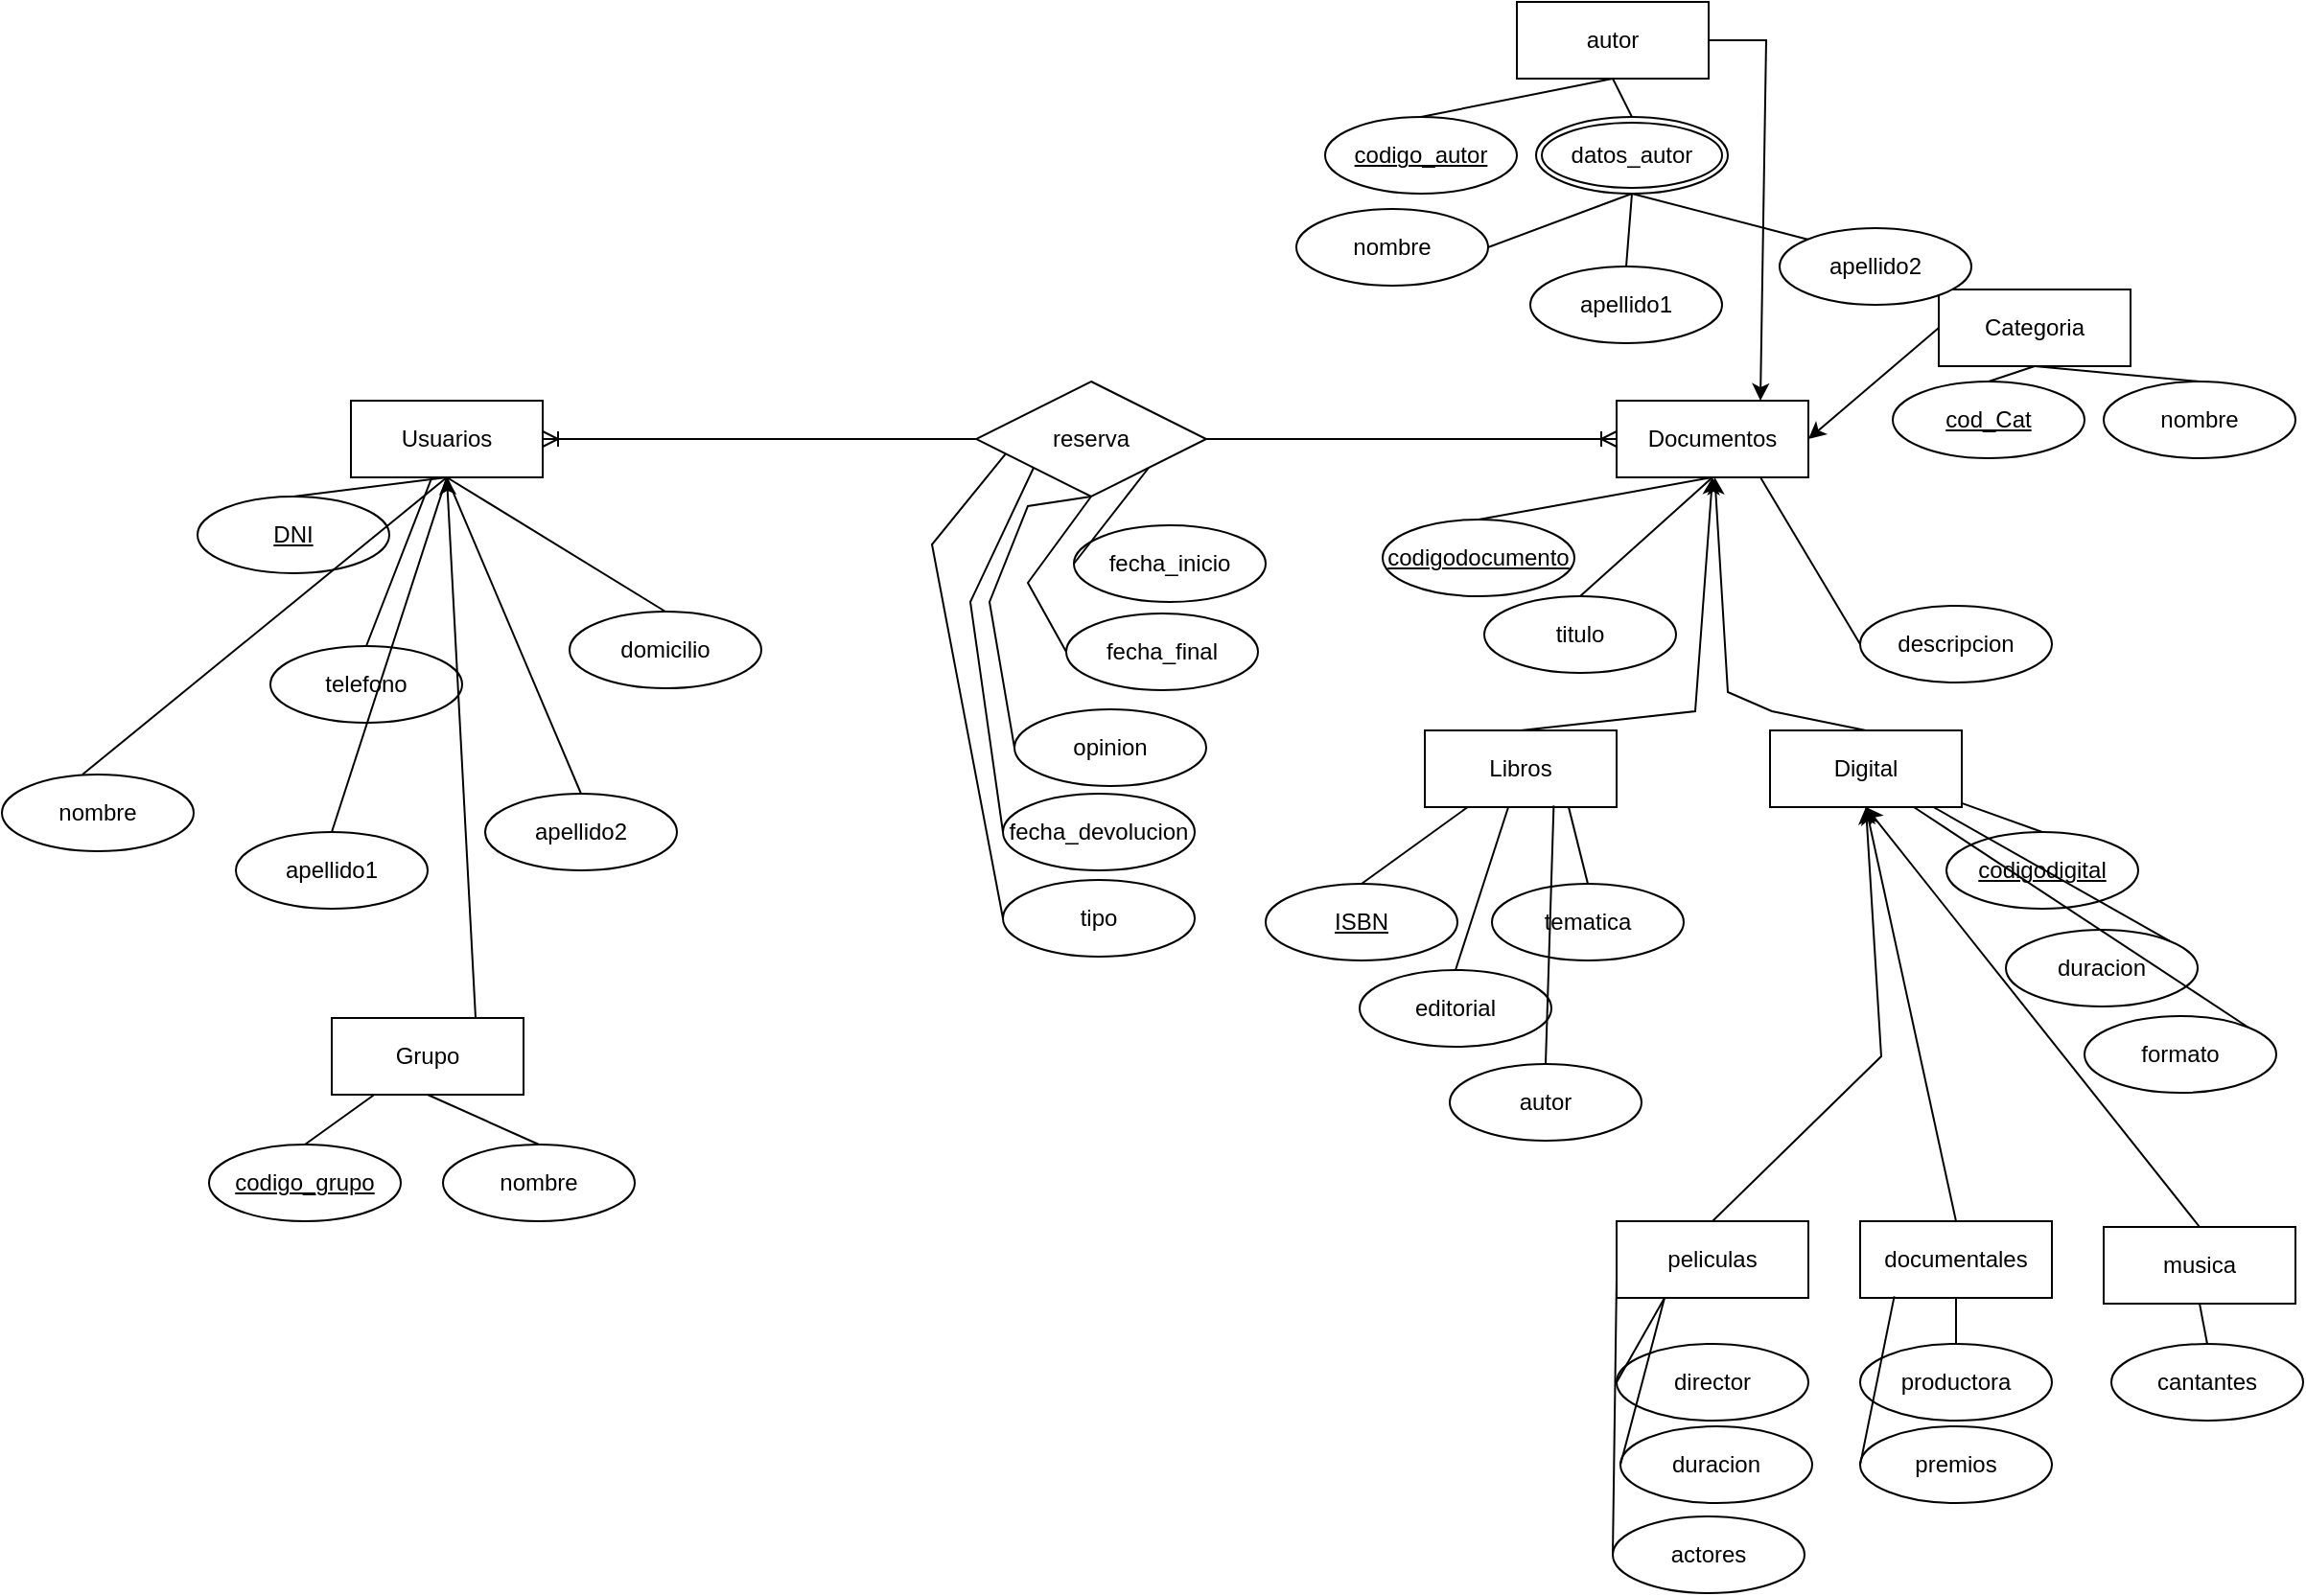 <mxfile version="20.5.3" type="github">
  <diagram id="R2lEEEUBdFMjLlhIrx00" name="Page-1">
    <mxGraphModel dx="1368" dy="545" grid="1" gridSize="10" guides="1" tooltips="1" connect="1" arrows="1" fold="1" page="1" pageScale="1" pageWidth="850" pageHeight="1100" math="0" shadow="0" extFonts="Permanent Marker^https://fonts.googleapis.com/css?family=Permanent+Marker">
      <root>
        <mxCell id="0" />
        <mxCell id="1" parent="0" />
        <mxCell id="maS0jKPrXII0S9KqRdAt-1" value="Usuarios" style="whiteSpace=wrap;html=1;align=center;" vertex="1" parent="1">
          <mxGeometry x="152" y="208" width="100" height="40" as="geometry" />
        </mxCell>
        <mxCell id="maS0jKPrXII0S9KqRdAt-2" value="Documentos" style="whiteSpace=wrap;html=1;align=center;" vertex="1" parent="1">
          <mxGeometry x="812" y="208" width="100" height="40" as="geometry" />
        </mxCell>
        <mxCell id="maS0jKPrXII0S9KqRdAt-3" value="reserva" style="shape=rhombus;perimeter=rhombusPerimeter;whiteSpace=wrap;html=1;align=center;" vertex="1" parent="1">
          <mxGeometry x="478" y="198" width="120" height="60" as="geometry" />
        </mxCell>
        <mxCell id="maS0jKPrXII0S9KqRdAt-5" value="" style="edgeStyle=entityRelationEdgeStyle;fontSize=12;html=1;endArrow=ERoneToMany;rounded=0;exitX=1;exitY=0.5;exitDx=0;exitDy=0;" edge="1" parent="1" source="maS0jKPrXII0S9KqRdAt-3" target="maS0jKPrXII0S9KqRdAt-2">
          <mxGeometry width="100" height="100" relative="1" as="geometry">
            <mxPoint x="691" y="228" as="sourcePoint" />
            <mxPoint x="641" y="198" as="targetPoint" />
          </mxGeometry>
        </mxCell>
        <mxCell id="maS0jKPrXII0S9KqRdAt-6" value="" style="edgeStyle=entityRelationEdgeStyle;fontSize=12;html=1;endArrow=ERoneToMany;rounded=0;exitX=0;exitY=0.5;exitDx=0;exitDy=0;entryX=1;entryY=0.5;entryDx=0;entryDy=0;" edge="1" parent="1" source="maS0jKPrXII0S9KqRdAt-3" target="maS0jKPrXII0S9KqRdAt-1">
          <mxGeometry width="100" height="100" relative="1" as="geometry">
            <mxPoint x="448" y="298" as="sourcePoint" />
            <mxPoint x="548" y="198" as="targetPoint" />
          </mxGeometry>
        </mxCell>
        <mxCell id="maS0jKPrXII0S9KqRdAt-7" value="nombre" style="ellipse;whiteSpace=wrap;html=1;align=center;" vertex="1" parent="1">
          <mxGeometry x="-30" y="403" width="100" height="40" as="geometry" />
        </mxCell>
        <mxCell id="maS0jKPrXII0S9KqRdAt-8" value="DNI" style="ellipse;whiteSpace=wrap;html=1;align=center;fontStyle=4;" vertex="1" parent="1">
          <mxGeometry x="72" y="258" width="100" height="40" as="geometry" />
        </mxCell>
        <mxCell id="maS0jKPrXII0S9KqRdAt-9" value="apellido1" style="ellipse;whiteSpace=wrap;html=1;align=center;" vertex="1" parent="1">
          <mxGeometry x="92" y="433" width="100" height="40" as="geometry" />
        </mxCell>
        <mxCell id="maS0jKPrXII0S9KqRdAt-10" value="apellido2" style="ellipse;whiteSpace=wrap;html=1;align=center;" vertex="1" parent="1">
          <mxGeometry x="222" y="413" width="100" height="40" as="geometry" />
        </mxCell>
        <mxCell id="maS0jKPrXII0S9KqRdAt-11" value="telefono" style="ellipse;whiteSpace=wrap;html=1;align=center;" vertex="1" parent="1">
          <mxGeometry x="110" y="336" width="100" height="40" as="geometry" />
        </mxCell>
        <mxCell id="maS0jKPrXII0S9KqRdAt-13" value="domicilio" style="ellipse;whiteSpace=wrap;html=1;align=center;" vertex="1" parent="1">
          <mxGeometry x="266" y="318" width="100" height="40" as="geometry" />
        </mxCell>
        <mxCell id="maS0jKPrXII0S9KqRdAt-16" value="" style="endArrow=none;html=1;rounded=0;exitX=0.5;exitY=0;exitDx=0;exitDy=0;" edge="1" parent="1" source="maS0jKPrXII0S9KqRdAt-11" target="maS0jKPrXII0S9KqRdAt-1">
          <mxGeometry relative="1" as="geometry">
            <mxPoint x="222" y="313" as="sourcePoint" />
            <mxPoint x="382" y="313" as="targetPoint" />
          </mxGeometry>
        </mxCell>
        <mxCell id="maS0jKPrXII0S9KqRdAt-17" value="" style="endArrow=none;html=1;rounded=0;exitX=0.5;exitY=0;exitDx=0;exitDy=0;entryX=0.5;entryY=1;entryDx=0;entryDy=0;" edge="1" parent="1" source="maS0jKPrXII0S9KqRdAt-13" target="maS0jKPrXII0S9KqRdAt-1">
          <mxGeometry relative="1" as="geometry">
            <mxPoint x="192" y="323" as="sourcePoint" />
            <mxPoint x="352" y="323" as="targetPoint" />
          </mxGeometry>
        </mxCell>
        <mxCell id="maS0jKPrXII0S9KqRdAt-18" value="" style="endArrow=none;html=1;rounded=0;exitX=0.5;exitY=0;exitDx=0;exitDy=0;entryX=0.5;entryY=1;entryDx=0;entryDy=0;" edge="1" parent="1" source="maS0jKPrXII0S9KqRdAt-8" target="maS0jKPrXII0S9KqRdAt-1">
          <mxGeometry relative="1" as="geometry">
            <mxPoint x="162" y="363" as="sourcePoint" />
            <mxPoint x="322" y="363" as="targetPoint" />
          </mxGeometry>
        </mxCell>
        <mxCell id="maS0jKPrXII0S9KqRdAt-19" value="" style="endArrow=none;html=1;rounded=0;exitX=0.42;exitY=0;exitDx=0;exitDy=0;exitPerimeter=0;entryX=0.5;entryY=1;entryDx=0;entryDy=0;" edge="1" parent="1" source="maS0jKPrXII0S9KqRdAt-7" target="maS0jKPrXII0S9KqRdAt-1">
          <mxGeometry relative="1" as="geometry">
            <mxPoint x="162" y="363" as="sourcePoint" />
            <mxPoint x="322" y="363" as="targetPoint" />
          </mxGeometry>
        </mxCell>
        <mxCell id="maS0jKPrXII0S9KqRdAt-20" value="" style="endArrow=none;html=1;rounded=0;exitX=0.5;exitY=0;exitDx=0;exitDy=0;entryX=0.5;entryY=1;entryDx=0;entryDy=0;" edge="1" parent="1" source="maS0jKPrXII0S9KqRdAt-9" target="maS0jKPrXII0S9KqRdAt-1">
          <mxGeometry relative="1" as="geometry">
            <mxPoint x="162" y="363" as="sourcePoint" />
            <mxPoint x="202" y="243" as="targetPoint" />
          </mxGeometry>
        </mxCell>
        <mxCell id="maS0jKPrXII0S9KqRdAt-21" value="" style="endArrow=none;html=1;rounded=0;exitX=0.5;exitY=0;exitDx=0;exitDy=0;entryX=0.5;entryY=1;entryDx=0;entryDy=0;" edge="1" parent="1" source="maS0jKPrXII0S9KqRdAt-10" target="maS0jKPrXII0S9KqRdAt-1">
          <mxGeometry relative="1" as="geometry">
            <mxPoint x="162" y="363" as="sourcePoint" />
            <mxPoint x="322" y="363" as="targetPoint" />
          </mxGeometry>
        </mxCell>
        <mxCell id="maS0jKPrXII0S9KqRdAt-22" value="fecha_inicio" style="ellipse;whiteSpace=wrap;html=1;align=center;" vertex="1" parent="1">
          <mxGeometry x="529" y="273" width="100" height="40" as="geometry" />
        </mxCell>
        <mxCell id="maS0jKPrXII0S9KqRdAt-23" value="fecha_final" style="ellipse;whiteSpace=wrap;html=1;align=center;" vertex="1" parent="1">
          <mxGeometry x="525" y="319" width="100" height="40" as="geometry" />
        </mxCell>
        <mxCell id="maS0jKPrXII0S9KqRdAt-24" value="opinion" style="ellipse;whiteSpace=wrap;html=1;align=center;" vertex="1" parent="1">
          <mxGeometry x="498" y="369" width="100" height="40" as="geometry" />
        </mxCell>
        <mxCell id="maS0jKPrXII0S9KqRdAt-25" value="fecha_devolucion" style="ellipse;whiteSpace=wrap;html=1;align=center;" vertex="1" parent="1">
          <mxGeometry x="492" y="413" width="100" height="40" as="geometry" />
        </mxCell>
        <mxCell id="maS0jKPrXII0S9KqRdAt-26" value="tipo" style="ellipse;whiteSpace=wrap;html=1;align=center;" vertex="1" parent="1">
          <mxGeometry x="492" y="458" width="100" height="40" as="geometry" />
        </mxCell>
        <mxCell id="maS0jKPrXII0S9KqRdAt-27" value="" style="endArrow=none;html=1;rounded=0;entryX=0;entryY=0.5;entryDx=0;entryDy=0;exitX=0.127;exitY=0.633;exitDx=0;exitDy=0;exitPerimeter=0;" edge="1" parent="1" source="maS0jKPrXII0S9KqRdAt-3" target="maS0jKPrXII0S9KqRdAt-26">
          <mxGeometry relative="1" as="geometry">
            <mxPoint x="435" y="363" as="sourcePoint" />
            <mxPoint x="595" y="363" as="targetPoint" />
            <Array as="points">
              <mxPoint x="455" y="283" />
            </Array>
          </mxGeometry>
        </mxCell>
        <mxCell id="maS0jKPrXII0S9KqRdAt-28" value="" style="endArrow=none;html=1;rounded=0;entryX=0;entryY=0.5;entryDx=0;entryDy=0;exitX=0;exitY=1;exitDx=0;exitDy=0;" edge="1" parent="1" source="maS0jKPrXII0S9KqRdAt-3" target="maS0jKPrXII0S9KqRdAt-25">
          <mxGeometry relative="1" as="geometry">
            <mxPoint x="435" y="363" as="sourcePoint" />
            <mxPoint x="595" y="363" as="targetPoint" />
            <Array as="points">
              <mxPoint x="475" y="313" />
            </Array>
          </mxGeometry>
        </mxCell>
        <mxCell id="maS0jKPrXII0S9KqRdAt-29" value="" style="endArrow=none;html=1;rounded=0;entryX=0;entryY=0.5;entryDx=0;entryDy=0;exitX=0.5;exitY=1;exitDx=0;exitDy=0;" edge="1" parent="1" source="maS0jKPrXII0S9KqRdAt-3" target="maS0jKPrXII0S9KqRdAt-24">
          <mxGeometry relative="1" as="geometry">
            <mxPoint x="485" y="333" as="sourcePoint" />
            <mxPoint x="595" y="363" as="targetPoint" />
            <Array as="points">
              <mxPoint x="505" y="263" />
              <mxPoint x="485" y="313" />
            </Array>
          </mxGeometry>
        </mxCell>
        <mxCell id="maS0jKPrXII0S9KqRdAt-30" value="" style="endArrow=none;html=1;rounded=0;entryX=0;entryY=0.5;entryDx=0;entryDy=0;exitX=0.5;exitY=1;exitDx=0;exitDy=0;" edge="1" parent="1" source="maS0jKPrXII0S9KqRdAt-3" target="maS0jKPrXII0S9KqRdAt-23">
          <mxGeometry relative="1" as="geometry">
            <mxPoint x="435" y="363" as="sourcePoint" />
            <mxPoint x="595" y="363" as="targetPoint" />
            <Array as="points">
              <mxPoint x="505" y="303" />
            </Array>
          </mxGeometry>
        </mxCell>
        <mxCell id="maS0jKPrXII0S9KqRdAt-31" value="" style="endArrow=none;html=1;rounded=0;entryX=0;entryY=0.5;entryDx=0;entryDy=0;exitX=1;exitY=1;exitDx=0;exitDy=0;" edge="1" parent="1" source="maS0jKPrXII0S9KqRdAt-3" target="maS0jKPrXII0S9KqRdAt-22">
          <mxGeometry relative="1" as="geometry">
            <mxPoint x="435" y="363" as="sourcePoint" />
            <mxPoint x="595" y="363" as="targetPoint" />
          </mxGeometry>
        </mxCell>
        <mxCell id="maS0jKPrXII0S9KqRdAt-32" value="Libros" style="whiteSpace=wrap;html=1;align=center;" vertex="1" parent="1">
          <mxGeometry x="712" y="380" width="100" height="40" as="geometry" />
        </mxCell>
        <mxCell id="maS0jKPrXII0S9KqRdAt-33" value="Digital" style="whiteSpace=wrap;html=1;align=center;" vertex="1" parent="1">
          <mxGeometry x="892" y="380" width="100" height="40" as="geometry" />
        </mxCell>
        <mxCell id="maS0jKPrXII0S9KqRdAt-35" value="codigodocumento" style="ellipse;whiteSpace=wrap;html=1;align=center;fontStyle=4;" vertex="1" parent="1">
          <mxGeometry x="690" y="270" width="100" height="40" as="geometry" />
        </mxCell>
        <mxCell id="maS0jKPrXII0S9KqRdAt-36" value="" style="endArrow=none;html=1;rounded=0;exitX=0.5;exitY=0;exitDx=0;exitDy=0;entryX=0.5;entryY=1;entryDx=0;entryDy=0;" edge="1" parent="1" source="maS0jKPrXII0S9KqRdAt-35" target="maS0jKPrXII0S9KqRdAt-2">
          <mxGeometry relative="1" as="geometry">
            <mxPoint x="663" y="180" as="sourcePoint" />
            <mxPoint x="823" y="180" as="targetPoint" />
          </mxGeometry>
        </mxCell>
        <mxCell id="maS0jKPrXII0S9KqRdAt-38" value="titulo" style="ellipse;whiteSpace=wrap;html=1;align=center;" vertex="1" parent="1">
          <mxGeometry x="743" y="310" width="100" height="40" as="geometry" />
        </mxCell>
        <mxCell id="maS0jKPrXII0S9KqRdAt-39" value="descripcion" style="ellipse;whiteSpace=wrap;html=1;align=center;" vertex="1" parent="1">
          <mxGeometry x="939" y="315" width="100" height="40" as="geometry" />
        </mxCell>
        <mxCell id="maS0jKPrXII0S9KqRdAt-40" value="" style="endArrow=none;html=1;rounded=0;entryX=0.5;entryY=0;entryDx=0;entryDy=0;exitX=0.5;exitY=1;exitDx=0;exitDy=0;" edge="1" parent="1" source="maS0jKPrXII0S9KqRdAt-2" target="maS0jKPrXII0S9KqRdAt-38">
          <mxGeometry relative="1" as="geometry">
            <mxPoint x="673" y="180" as="sourcePoint" />
            <mxPoint x="833" y="180" as="targetPoint" />
          </mxGeometry>
        </mxCell>
        <mxCell id="maS0jKPrXII0S9KqRdAt-42" value="" style="endArrow=none;html=1;rounded=0;entryX=0;entryY=0.5;entryDx=0;entryDy=0;exitX=0.75;exitY=1;exitDx=0;exitDy=0;" edge="1" parent="1" source="maS0jKPrXII0S9KqRdAt-2" target="maS0jKPrXII0S9KqRdAt-39">
          <mxGeometry relative="1" as="geometry">
            <mxPoint x="673" y="180" as="sourcePoint" />
            <mxPoint x="833" y="180" as="targetPoint" />
          </mxGeometry>
        </mxCell>
        <mxCell id="maS0jKPrXII0S9KqRdAt-44" value="" style="endArrow=classic;html=1;rounded=0;entryX=0.5;entryY=1;entryDx=0;entryDy=0;" edge="1" parent="1" target="maS0jKPrXII0S9KqRdAt-2">
          <mxGeometry width="50" height="50" relative="1" as="geometry">
            <mxPoint x="762" y="380" as="sourcePoint" />
            <mxPoint x="812" y="330" as="targetPoint" />
            <Array as="points">
              <mxPoint x="853" y="370" />
            </Array>
          </mxGeometry>
        </mxCell>
        <mxCell id="maS0jKPrXII0S9KqRdAt-45" value="" style="endArrow=classic;html=1;rounded=0;exitX=0.5;exitY=0;exitDx=0;exitDy=0;" edge="1" parent="1" source="maS0jKPrXII0S9KqRdAt-33" target="maS0jKPrXII0S9KqRdAt-2">
          <mxGeometry width="50" height="50" relative="1" as="geometry">
            <mxPoint x="723" y="410" as="sourcePoint" />
            <mxPoint x="773" y="360" as="targetPoint" />
            <Array as="points">
              <mxPoint x="893" y="370" />
              <mxPoint x="870" y="360" />
            </Array>
          </mxGeometry>
        </mxCell>
        <mxCell id="maS0jKPrXII0S9KqRdAt-46" value="ISBN" style="ellipse;whiteSpace=wrap;html=1;align=center;fontStyle=4;" vertex="1" parent="1">
          <mxGeometry x="629" y="460" width="100" height="40" as="geometry" />
        </mxCell>
        <mxCell id="maS0jKPrXII0S9KqRdAt-47" value="editorial" style="ellipse;whiteSpace=wrap;html=1;align=center;" vertex="1" parent="1">
          <mxGeometry x="678" y="505" width="100" height="40" as="geometry" />
        </mxCell>
        <mxCell id="maS0jKPrXII0S9KqRdAt-48" value="autor" style="ellipse;whiteSpace=wrap;html=1;align=center;" vertex="1" parent="1">
          <mxGeometry x="725" y="554" width="100" height="40" as="geometry" />
        </mxCell>
        <mxCell id="maS0jKPrXII0S9KqRdAt-49" value="tematica" style="ellipse;whiteSpace=wrap;html=1;align=center;" vertex="1" parent="1">
          <mxGeometry x="747" y="460" width="100" height="40" as="geometry" />
        </mxCell>
        <mxCell id="maS0jKPrXII0S9KqRdAt-50" value="" style="endArrow=none;html=1;rounded=0;exitX=0.5;exitY=0;exitDx=0;exitDy=0;" edge="1" parent="1" source="maS0jKPrXII0S9KqRdAt-46" target="maS0jKPrXII0S9KqRdAt-32">
          <mxGeometry relative="1" as="geometry">
            <mxPoint x="630" y="500" as="sourcePoint" />
            <mxPoint x="790" y="500" as="targetPoint" />
          </mxGeometry>
        </mxCell>
        <mxCell id="maS0jKPrXII0S9KqRdAt-51" value="" style="endArrow=none;html=1;rounded=0;exitX=0.5;exitY=0;exitDx=0;exitDy=0;" edge="1" parent="1" source="maS0jKPrXII0S9KqRdAt-47" target="maS0jKPrXII0S9KqRdAt-32">
          <mxGeometry relative="1" as="geometry">
            <mxPoint x="630" y="500" as="sourcePoint" />
            <mxPoint x="790" y="500" as="targetPoint" />
          </mxGeometry>
        </mxCell>
        <mxCell id="maS0jKPrXII0S9KqRdAt-52" value="" style="endArrow=none;html=1;rounded=0;entryX=0.5;entryY=0;entryDx=0;entryDy=0;exitX=0.672;exitY=0.98;exitDx=0;exitDy=0;exitPerimeter=0;" edge="1" parent="1" source="maS0jKPrXII0S9KqRdAt-32" target="maS0jKPrXII0S9KqRdAt-48">
          <mxGeometry relative="1" as="geometry">
            <mxPoint x="630" y="500" as="sourcePoint" />
            <mxPoint x="790" y="500" as="targetPoint" />
          </mxGeometry>
        </mxCell>
        <mxCell id="maS0jKPrXII0S9KqRdAt-53" value="" style="endArrow=none;html=1;rounded=0;entryX=0.5;entryY=0;entryDx=0;entryDy=0;exitX=0.75;exitY=1;exitDx=0;exitDy=0;" edge="1" parent="1" source="maS0jKPrXII0S9KqRdAt-32" target="maS0jKPrXII0S9KqRdAt-49">
          <mxGeometry relative="1" as="geometry">
            <mxPoint x="630" y="500" as="sourcePoint" />
            <mxPoint x="790" y="500" as="targetPoint" />
          </mxGeometry>
        </mxCell>
        <mxCell id="maS0jKPrXII0S9KqRdAt-54" value="Grupo" style="whiteSpace=wrap;html=1;align=center;" vertex="1" parent="1">
          <mxGeometry x="142" y="530" width="100" height="40" as="geometry" />
        </mxCell>
        <mxCell id="maS0jKPrXII0S9KqRdAt-55" value="" style="endArrow=classic;html=1;rounded=0;entryX=0.5;entryY=1;entryDx=0;entryDy=0;exitX=0.75;exitY=0;exitDx=0;exitDy=0;" edge="1" parent="1" source="maS0jKPrXII0S9KqRdAt-54" target="maS0jKPrXII0S9KqRdAt-1">
          <mxGeometry width="50" height="50" relative="1" as="geometry">
            <mxPoint x="210" y="370" as="sourcePoint" />
            <mxPoint x="260" y="320" as="targetPoint" />
          </mxGeometry>
        </mxCell>
        <mxCell id="maS0jKPrXII0S9KqRdAt-56" value="codigo_grupo" style="ellipse;whiteSpace=wrap;html=1;align=center;fontStyle=4;" vertex="1" parent="1">
          <mxGeometry x="78" y="596" width="100" height="40" as="geometry" />
        </mxCell>
        <mxCell id="maS0jKPrXII0S9KqRdAt-59" value="nombre" style="ellipse;whiteSpace=wrap;html=1;align=center;" vertex="1" parent="1">
          <mxGeometry x="200" y="596" width="100" height="40" as="geometry" />
        </mxCell>
        <mxCell id="maS0jKPrXII0S9KqRdAt-60" value="" style="endArrow=none;html=1;rounded=0;exitX=0.5;exitY=0;exitDx=0;exitDy=0;" edge="1" parent="1" source="maS0jKPrXII0S9KqRdAt-56" target="maS0jKPrXII0S9KqRdAt-54">
          <mxGeometry relative="1" as="geometry">
            <mxPoint x="140" y="670" as="sourcePoint" />
            <mxPoint x="300" y="670" as="targetPoint" />
          </mxGeometry>
        </mxCell>
        <mxCell id="maS0jKPrXII0S9KqRdAt-61" value="" style="endArrow=none;html=1;rounded=0;entryX=0.5;entryY=0;entryDx=0;entryDy=0;exitX=0.5;exitY=1;exitDx=0;exitDy=0;" edge="1" parent="1" source="maS0jKPrXII0S9KqRdAt-54" target="maS0jKPrXII0S9KqRdAt-59">
          <mxGeometry relative="1" as="geometry">
            <mxPoint x="140" y="670" as="sourcePoint" />
            <mxPoint x="300" y="670" as="targetPoint" />
          </mxGeometry>
        </mxCell>
        <mxCell id="maS0jKPrXII0S9KqRdAt-62" value="codigodigital" style="ellipse;whiteSpace=wrap;html=1;align=center;fontStyle=4;" vertex="1" parent="1">
          <mxGeometry x="984" y="433" width="100" height="40" as="geometry" />
        </mxCell>
        <mxCell id="maS0jKPrXII0S9KqRdAt-64" value="duracion" style="ellipse;whiteSpace=wrap;html=1;align=center;" vertex="1" parent="1">
          <mxGeometry x="1015" y="484" width="100" height="40" as="geometry" />
        </mxCell>
        <mxCell id="maS0jKPrXII0S9KqRdAt-65" value="formato" style="ellipse;whiteSpace=wrap;html=1;align=center;" vertex="1" parent="1">
          <mxGeometry x="1056" y="529" width="100" height="40" as="geometry" />
        </mxCell>
        <mxCell id="maS0jKPrXII0S9KqRdAt-66" value="" style="endArrow=none;html=1;rounded=0;exitX=0.5;exitY=0;exitDx=0;exitDy=0;" edge="1" parent="1" source="maS0jKPrXII0S9KqRdAt-62" target="maS0jKPrXII0S9KqRdAt-33">
          <mxGeometry relative="1" as="geometry">
            <mxPoint x="780" y="550" as="sourcePoint" />
            <mxPoint x="940" y="550" as="targetPoint" />
          </mxGeometry>
        </mxCell>
        <mxCell id="maS0jKPrXII0S9KqRdAt-67" value="" style="endArrow=none;html=1;rounded=0;exitX=1;exitY=0;exitDx=0;exitDy=0;" edge="1" parent="1" source="maS0jKPrXII0S9KqRdAt-64" target="maS0jKPrXII0S9KqRdAt-33">
          <mxGeometry relative="1" as="geometry">
            <mxPoint x="780" y="550" as="sourcePoint" />
            <mxPoint x="940" y="550" as="targetPoint" />
          </mxGeometry>
        </mxCell>
        <mxCell id="maS0jKPrXII0S9KqRdAt-68" value="" style="endArrow=none;html=1;rounded=0;entryX=1;entryY=0;entryDx=0;entryDy=0;exitX=0.75;exitY=1;exitDx=0;exitDy=0;" edge="1" parent="1" source="maS0jKPrXII0S9KqRdAt-33" target="maS0jKPrXII0S9KqRdAt-65">
          <mxGeometry relative="1" as="geometry">
            <mxPoint x="780" y="550" as="sourcePoint" />
            <mxPoint x="940" y="550" as="targetPoint" />
          </mxGeometry>
        </mxCell>
        <mxCell id="maS0jKPrXII0S9KqRdAt-69" value="peliculas" style="whiteSpace=wrap;html=1;align=center;" vertex="1" parent="1">
          <mxGeometry x="812" y="636" width="100" height="40" as="geometry" />
        </mxCell>
        <mxCell id="maS0jKPrXII0S9KqRdAt-70" value="documentales" style="whiteSpace=wrap;html=1;align=center;" vertex="1" parent="1">
          <mxGeometry x="939" y="636" width="100" height="40" as="geometry" />
        </mxCell>
        <mxCell id="maS0jKPrXII0S9KqRdAt-71" value="musica" style="whiteSpace=wrap;html=1;align=center;" vertex="1" parent="1">
          <mxGeometry x="1066" y="639" width="100" height="40" as="geometry" />
        </mxCell>
        <mxCell id="maS0jKPrXII0S9KqRdAt-72" value="director" style="ellipse;whiteSpace=wrap;html=1;align=center;" vertex="1" parent="1">
          <mxGeometry x="812" y="700" width="100" height="40" as="geometry" />
        </mxCell>
        <mxCell id="maS0jKPrXII0S9KqRdAt-73" value="duracion" style="ellipse;whiteSpace=wrap;html=1;align=center;" vertex="1" parent="1">
          <mxGeometry x="814" y="743" width="100" height="40" as="geometry" />
        </mxCell>
        <mxCell id="maS0jKPrXII0S9KqRdAt-75" value="actores" style="ellipse;whiteSpace=wrap;html=1;align=center;" vertex="1" parent="1">
          <mxGeometry x="810" y="790" width="100" height="40" as="geometry" />
        </mxCell>
        <mxCell id="maS0jKPrXII0S9KqRdAt-76" value="" style="endArrow=none;html=1;rounded=0;exitX=0;exitY=0.5;exitDx=0;exitDy=0;entryX=0.25;entryY=1;entryDx=0;entryDy=0;" edge="1" parent="1" source="maS0jKPrXII0S9KqRdAt-72" target="maS0jKPrXII0S9KqRdAt-69">
          <mxGeometry relative="1" as="geometry">
            <mxPoint x="780" y="560" as="sourcePoint" />
            <mxPoint x="860" y="670" as="targetPoint" />
          </mxGeometry>
        </mxCell>
        <mxCell id="maS0jKPrXII0S9KqRdAt-77" value="" style="endArrow=none;html=1;rounded=0;exitX=0;exitY=0.5;exitDx=0;exitDy=0;entryX=0.25;entryY=1;entryDx=0;entryDy=0;" edge="1" parent="1" source="maS0jKPrXII0S9KqRdAt-73" target="maS0jKPrXII0S9KqRdAt-69">
          <mxGeometry relative="1" as="geometry">
            <mxPoint x="780" y="560" as="sourcePoint" />
            <mxPoint x="940" y="560" as="targetPoint" />
          </mxGeometry>
        </mxCell>
        <mxCell id="maS0jKPrXII0S9KqRdAt-78" value="" style="endArrow=none;html=1;rounded=0;exitX=0;exitY=0.5;exitDx=0;exitDy=0;entryX=0;entryY=0.75;entryDx=0;entryDy=0;" edge="1" parent="1" source="maS0jKPrXII0S9KqRdAt-75" target="maS0jKPrXII0S9KqRdAt-69">
          <mxGeometry relative="1" as="geometry">
            <mxPoint x="780" y="560" as="sourcePoint" />
            <mxPoint x="940" y="560" as="targetPoint" />
          </mxGeometry>
        </mxCell>
        <mxCell id="maS0jKPrXII0S9KqRdAt-79" value="productora" style="ellipse;whiteSpace=wrap;html=1;align=center;" vertex="1" parent="1">
          <mxGeometry x="939" y="700" width="100" height="40" as="geometry" />
        </mxCell>
        <mxCell id="maS0jKPrXII0S9KqRdAt-80" value="premios" style="ellipse;whiteSpace=wrap;html=1;align=center;" vertex="1" parent="1">
          <mxGeometry x="939" y="743" width="100" height="40" as="geometry" />
        </mxCell>
        <mxCell id="maS0jKPrXII0S9KqRdAt-81" value="" style="endArrow=none;html=1;rounded=0;exitX=0;exitY=0.5;exitDx=0;exitDy=0;entryX=0.178;entryY=0.98;entryDx=0;entryDy=0;entryPerimeter=0;" edge="1" parent="1" source="maS0jKPrXII0S9KqRdAt-80" target="maS0jKPrXII0S9KqRdAt-70">
          <mxGeometry relative="1" as="geometry">
            <mxPoint x="780" y="560" as="sourcePoint" />
            <mxPoint x="940" y="560" as="targetPoint" />
          </mxGeometry>
        </mxCell>
        <mxCell id="maS0jKPrXII0S9KqRdAt-82" value="" style="endArrow=none;html=1;rounded=0;entryX=0.5;entryY=0;entryDx=0;entryDy=0;exitX=0.5;exitY=1;exitDx=0;exitDy=0;" edge="1" parent="1" source="maS0jKPrXII0S9KqRdAt-70" target="maS0jKPrXII0S9KqRdAt-79">
          <mxGeometry relative="1" as="geometry">
            <mxPoint x="780" y="560" as="sourcePoint" />
            <mxPoint x="940" y="560" as="targetPoint" />
          </mxGeometry>
        </mxCell>
        <mxCell id="maS0jKPrXII0S9KqRdAt-83" value="" style="endArrow=classic;html=1;rounded=0;exitX=0.5;exitY=0;exitDx=0;exitDy=0;entryX=0.5;entryY=1;entryDx=0;entryDy=0;" edge="1" parent="1" source="maS0jKPrXII0S9KqRdAt-69" target="maS0jKPrXII0S9KqRdAt-33">
          <mxGeometry width="50" height="50" relative="1" as="geometry">
            <mxPoint x="840" y="580" as="sourcePoint" />
            <mxPoint x="890" y="530" as="targetPoint" />
            <Array as="points">
              <mxPoint x="950" y="550" />
            </Array>
          </mxGeometry>
        </mxCell>
        <mxCell id="maS0jKPrXII0S9KqRdAt-84" value="" style="endArrow=classic;html=1;rounded=0;exitX=0.5;exitY=0;exitDx=0;exitDy=0;entryX=0.5;entryY=1;entryDx=0;entryDy=0;" edge="1" parent="1" source="maS0jKPrXII0S9KqRdAt-70" target="maS0jKPrXII0S9KqRdAt-33">
          <mxGeometry width="50" height="50" relative="1" as="geometry">
            <mxPoint x="870" y="620" as="sourcePoint" />
            <mxPoint x="920" y="570" as="targetPoint" />
          </mxGeometry>
        </mxCell>
        <mxCell id="maS0jKPrXII0S9KqRdAt-85" value="" style="endArrow=classic;html=1;rounded=0;exitX=0.5;exitY=0;exitDx=0;exitDy=0;entryX=0.5;entryY=1;entryDx=0;entryDy=0;" edge="1" parent="1" source="maS0jKPrXII0S9KqRdAt-71" target="maS0jKPrXII0S9KqRdAt-33">
          <mxGeometry width="50" height="50" relative="1" as="geometry">
            <mxPoint x="870" y="620" as="sourcePoint" />
            <mxPoint x="950" y="450" as="targetPoint" />
          </mxGeometry>
        </mxCell>
        <mxCell id="maS0jKPrXII0S9KqRdAt-86" value="cantantes" style="ellipse;whiteSpace=wrap;html=1;align=center;" vertex="1" parent="1">
          <mxGeometry x="1070" y="700" width="100" height="40" as="geometry" />
        </mxCell>
        <mxCell id="maS0jKPrXII0S9KqRdAt-87" value="" style="endArrow=none;html=1;rounded=0;exitX=0.5;exitY=0;exitDx=0;exitDy=0;entryX=0.5;entryY=1;entryDx=0;entryDy=0;" edge="1" parent="1" source="maS0jKPrXII0S9KqRdAt-86" target="maS0jKPrXII0S9KqRdAt-71">
          <mxGeometry relative="1" as="geometry">
            <mxPoint x="830" y="570" as="sourcePoint" />
            <mxPoint x="990" y="570" as="targetPoint" />
          </mxGeometry>
        </mxCell>
        <mxCell id="maS0jKPrXII0S9KqRdAt-88" value="Categoria" style="whiteSpace=wrap;html=1;align=center;" vertex="1" parent="1">
          <mxGeometry x="980" y="150" width="100" height="40" as="geometry" />
        </mxCell>
        <mxCell id="maS0jKPrXII0S9KqRdAt-89" value="" style="endArrow=classic;html=1;rounded=0;exitX=0;exitY=0.5;exitDx=0;exitDy=0;entryX=1;entryY=0.5;entryDx=0;entryDy=0;" edge="1" parent="1" source="maS0jKPrXII0S9KqRdAt-88" target="maS0jKPrXII0S9KqRdAt-2">
          <mxGeometry width="50" height="50" relative="1" as="geometry">
            <mxPoint x="890" y="240" as="sourcePoint" />
            <mxPoint x="940" y="190" as="targetPoint" />
          </mxGeometry>
        </mxCell>
        <mxCell id="maS0jKPrXII0S9KqRdAt-90" value="cod_Cat" style="ellipse;whiteSpace=wrap;html=1;align=center;fontStyle=4;" vertex="1" parent="1">
          <mxGeometry x="956" y="198" width="100" height="40" as="geometry" />
        </mxCell>
        <mxCell id="maS0jKPrXII0S9KqRdAt-91" value="nombre" style="ellipse;whiteSpace=wrap;html=1;align=center;" vertex="1" parent="1">
          <mxGeometry x="1066" y="198" width="100" height="40" as="geometry" />
        </mxCell>
        <mxCell id="maS0jKPrXII0S9KqRdAt-92" value="" style="endArrow=none;html=1;rounded=0;entryX=0.5;entryY=0;entryDx=0;entryDy=0;exitX=0.5;exitY=1;exitDx=0;exitDy=0;" edge="1" parent="1" source="maS0jKPrXII0S9KqRdAt-88" target="maS0jKPrXII0S9KqRdAt-90">
          <mxGeometry relative="1" as="geometry">
            <mxPoint x="830" y="210" as="sourcePoint" />
            <mxPoint x="990" y="210" as="targetPoint" />
          </mxGeometry>
        </mxCell>
        <mxCell id="maS0jKPrXII0S9KqRdAt-93" value="" style="endArrow=none;html=1;rounded=0;entryX=0.5;entryY=0;entryDx=0;entryDy=0;exitX=0.5;exitY=1;exitDx=0;exitDy=0;" edge="1" parent="1" source="maS0jKPrXII0S9KqRdAt-88" target="maS0jKPrXII0S9KqRdAt-91">
          <mxGeometry relative="1" as="geometry">
            <mxPoint x="830" y="210" as="sourcePoint" />
            <mxPoint x="990" y="210" as="targetPoint" />
          </mxGeometry>
        </mxCell>
        <mxCell id="maS0jKPrXII0S9KqRdAt-94" value="autor" style="whiteSpace=wrap;html=1;align=center;" vertex="1" parent="1">
          <mxGeometry x="760" width="100" height="40" as="geometry" />
        </mxCell>
        <mxCell id="maS0jKPrXII0S9KqRdAt-95" value="codigo_autor" style="ellipse;whiteSpace=wrap;html=1;align=center;fontStyle=4;" vertex="1" parent="1">
          <mxGeometry x="660" y="60" width="100" height="40" as="geometry" />
        </mxCell>
        <mxCell id="maS0jKPrXII0S9KqRdAt-96" value="datos_autor" style="ellipse;shape=doubleEllipse;margin=3;whiteSpace=wrap;html=1;align=center;" vertex="1" parent="1">
          <mxGeometry x="770" y="60" width="100" height="40" as="geometry" />
        </mxCell>
        <mxCell id="maS0jKPrXII0S9KqRdAt-98" value="nombre" style="ellipse;whiteSpace=wrap;html=1;align=center;" vertex="1" parent="1">
          <mxGeometry x="645" y="108" width="100" height="40" as="geometry" />
        </mxCell>
        <mxCell id="maS0jKPrXII0S9KqRdAt-99" value="apellido1" style="ellipse;whiteSpace=wrap;html=1;align=center;" vertex="1" parent="1">
          <mxGeometry x="767" y="138" width="100" height="40" as="geometry" />
        </mxCell>
        <mxCell id="maS0jKPrXII0S9KqRdAt-100" value="apellido2" style="ellipse;whiteSpace=wrap;html=1;align=center;" vertex="1" parent="1">
          <mxGeometry x="897" y="118" width="100" height="40" as="geometry" />
        </mxCell>
        <mxCell id="maS0jKPrXII0S9KqRdAt-101" value="" style="endArrow=none;html=1;rounded=0;exitX=1;exitY=0.5;exitDx=0;exitDy=0;entryX=0.5;entryY=1;entryDx=0;entryDy=0;" edge="1" parent="1" source="maS0jKPrXII0S9KqRdAt-98" target="maS0jKPrXII0S9KqRdAt-96">
          <mxGeometry relative="1" as="geometry">
            <mxPoint x="730" y="210" as="sourcePoint" />
            <mxPoint x="890" y="210" as="targetPoint" />
          </mxGeometry>
        </mxCell>
        <mxCell id="maS0jKPrXII0S9KqRdAt-102" value="" style="endArrow=none;html=1;rounded=0;exitX=0.5;exitY=0;exitDx=0;exitDy=0;entryX=0.5;entryY=1;entryDx=0;entryDy=0;" edge="1" parent="1" source="maS0jKPrXII0S9KqRdAt-99" target="maS0jKPrXII0S9KqRdAt-96">
          <mxGeometry relative="1" as="geometry">
            <mxPoint x="730" y="210" as="sourcePoint" />
            <mxPoint x="890" y="210" as="targetPoint" />
          </mxGeometry>
        </mxCell>
        <mxCell id="maS0jKPrXII0S9KqRdAt-103" value="" style="endArrow=none;html=1;rounded=0;entryX=0;entryY=0;entryDx=0;entryDy=0;exitX=0.5;exitY=1;exitDx=0;exitDy=0;" edge="1" parent="1" source="maS0jKPrXII0S9KqRdAt-96" target="maS0jKPrXII0S9KqRdAt-100">
          <mxGeometry relative="1" as="geometry">
            <mxPoint x="730" y="210" as="sourcePoint" />
            <mxPoint x="890" y="210" as="targetPoint" />
          </mxGeometry>
        </mxCell>
        <mxCell id="maS0jKPrXII0S9KqRdAt-104" value="" style="endArrow=none;html=1;rounded=0;exitX=0.5;exitY=0;exitDx=0;exitDy=0;entryX=0.5;entryY=1;entryDx=0;entryDy=0;" edge="1" parent="1" source="maS0jKPrXII0S9KqRdAt-95" target="maS0jKPrXII0S9KqRdAt-94">
          <mxGeometry relative="1" as="geometry">
            <mxPoint x="730" y="210" as="sourcePoint" />
            <mxPoint x="890" y="210" as="targetPoint" />
          </mxGeometry>
        </mxCell>
        <mxCell id="maS0jKPrXII0S9KqRdAt-105" value="" style="endArrow=none;html=1;rounded=0;entryX=0.5;entryY=0;entryDx=0;entryDy=0;exitX=0.5;exitY=1;exitDx=0;exitDy=0;" edge="1" parent="1" source="maS0jKPrXII0S9KqRdAt-94" target="maS0jKPrXII0S9KqRdAt-96">
          <mxGeometry relative="1" as="geometry">
            <mxPoint x="730" y="210" as="sourcePoint" />
            <mxPoint x="890" y="210" as="targetPoint" />
          </mxGeometry>
        </mxCell>
        <mxCell id="maS0jKPrXII0S9KqRdAt-106" value="" style="endArrow=classic;html=1;rounded=0;entryX=0.75;entryY=0;entryDx=0;entryDy=0;exitX=1;exitY=0.5;exitDx=0;exitDy=0;" edge="1" parent="1" source="maS0jKPrXII0S9KqRdAt-94" target="maS0jKPrXII0S9KqRdAt-2">
          <mxGeometry width="50" height="50" relative="1" as="geometry">
            <mxPoint x="780" y="240" as="sourcePoint" />
            <mxPoint x="830" y="190" as="targetPoint" />
            <Array as="points">
              <mxPoint x="890" y="20" />
            </Array>
          </mxGeometry>
        </mxCell>
      </root>
    </mxGraphModel>
  </diagram>
</mxfile>
